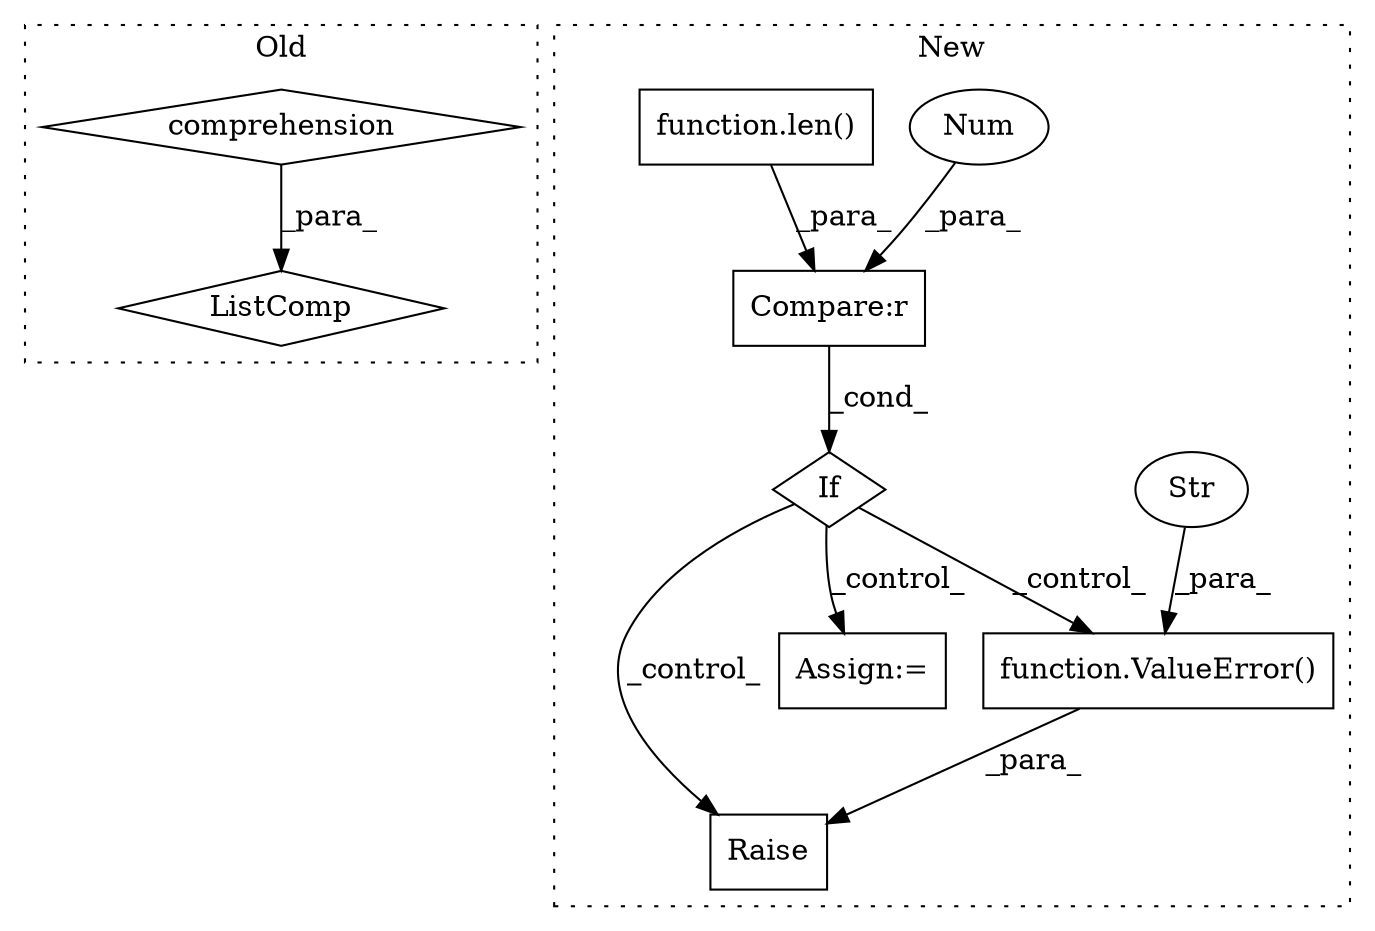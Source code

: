 digraph G {
subgraph cluster0 {
1 [label="ListComp" a="106" s="1916" l="28" shape="diamond"];
5 [label="comprehension" a="45" s="1924" l="3" shape="diamond"];
label = "Old";
style="dotted";
}
subgraph cluster1 {
2 [label="function.ValueError()" a="75" s="2315,2415" l="11,1" shape="box"];
3 [label="Raise" a="91" s="2309" l="6" shape="box"];
4 [label="Str" a="66" s="2326" l="89" shape="ellipse"];
6 [label="If" a="96" s="2235" l="3" shape="diamond"];
7 [label="Compare:r" a="40" s="2238" l="57" shape="box"];
8 [label="Assign:=" a="68" s="2433" l="3" shape="box"];
9 [label="Num" a="76" s="2294" l="1" shape="ellipse"];
10 [label="function.len()" a="75" s="2243,2256" l="4,1" shape="box"];
label = "New";
style="dotted";
}
2 -> 3 [label="_para_"];
4 -> 2 [label="_para_"];
5 -> 1 [label="_para_"];
6 -> 3 [label="_control_"];
6 -> 8 [label="_control_"];
6 -> 2 [label="_control_"];
7 -> 6 [label="_cond_"];
9 -> 7 [label="_para_"];
10 -> 7 [label="_para_"];
}